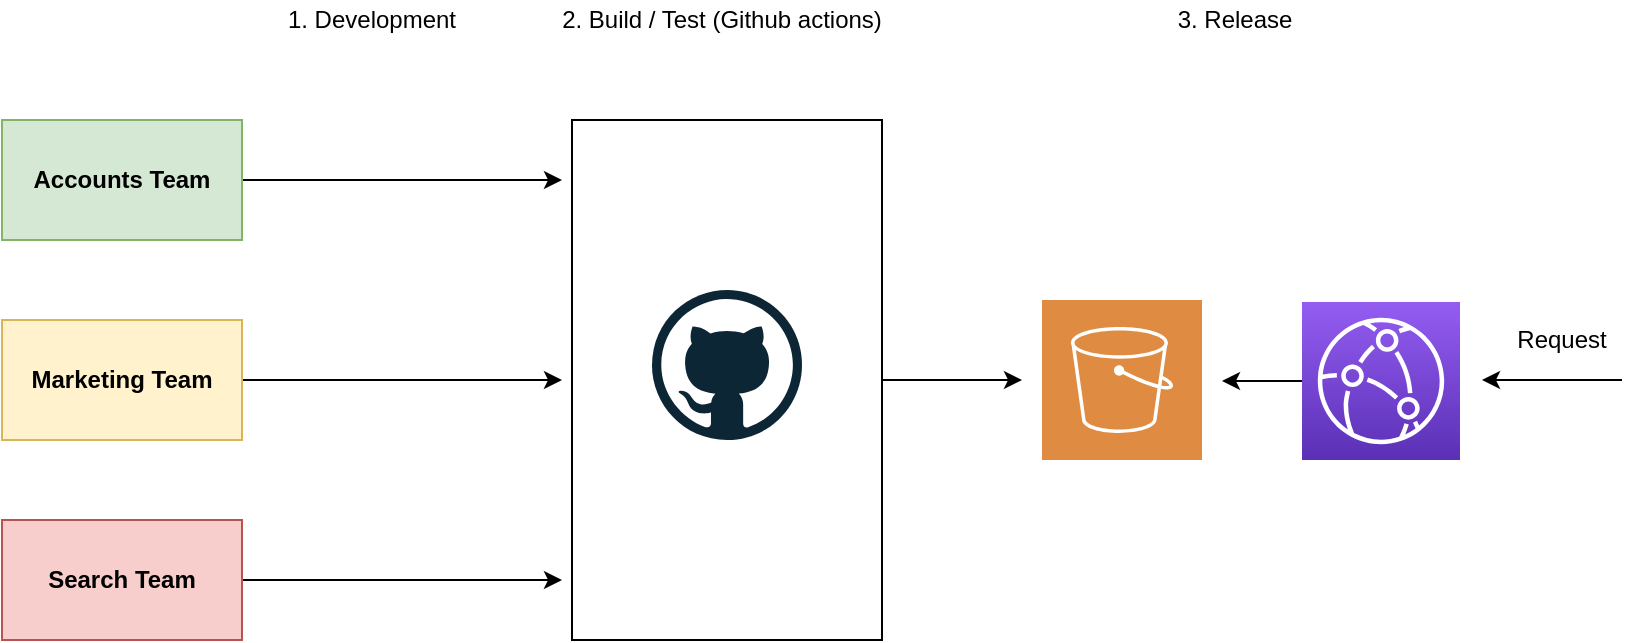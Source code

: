 <mxfile version="14.3.2" type="device"><diagram id="hWAG1gcbxYdh_Uhz63uS" name="Page-1"><mxGraphModel dx="927" dy="530" grid="1" gridSize="10" guides="1" tooltips="1" connect="1" arrows="1" fold="1" page="1" pageScale="1" pageWidth="850" pageHeight="1100" math="0" shadow="0"><root><mxCell id="0"/><mxCell id="1" parent="0"/><mxCell id="9B7PFRvDD_OYE26YelNq-6" style="edgeStyle=orthogonalEdgeStyle;rounded=0;orthogonalLoop=1;jettySize=auto;html=1;" edge="1" parent="1" source="9B7PFRvDD_OYE26YelNq-1"><mxGeometry relative="1" as="geometry"><mxPoint x="300" y="130" as="targetPoint"/></mxGeometry></mxCell><mxCell id="9B7PFRvDD_OYE26YelNq-1" value="Accounts Team" style="rounded=0;whiteSpace=wrap;html=1;fillColor=#d5e8d4;strokeColor=#82b366;fontStyle=1" vertex="1" parent="1"><mxGeometry x="20" y="100" width="120" height="60" as="geometry"/></mxCell><mxCell id="9B7PFRvDD_OYE26YelNq-7" style="edgeStyle=orthogonalEdgeStyle;rounded=0;orthogonalLoop=1;jettySize=auto;html=1;" edge="1" parent="1" source="9B7PFRvDD_OYE26YelNq-2"><mxGeometry relative="1" as="geometry"><mxPoint x="300" y="230" as="targetPoint"/></mxGeometry></mxCell><mxCell id="9B7PFRvDD_OYE26YelNq-2" value="Marketing Team" style="rounded=0;whiteSpace=wrap;html=1;fillColor=#fff2cc;strokeColor=#d6b656;fontStyle=1" vertex="1" parent="1"><mxGeometry x="20" y="200" width="120" height="60" as="geometry"/></mxCell><mxCell id="9B7PFRvDD_OYE26YelNq-8" style="edgeStyle=orthogonalEdgeStyle;rounded=0;orthogonalLoop=1;jettySize=auto;html=1;" edge="1" parent="1" source="9B7PFRvDD_OYE26YelNq-3"><mxGeometry relative="1" as="geometry"><mxPoint x="300" y="330" as="targetPoint"/></mxGeometry></mxCell><mxCell id="9B7PFRvDD_OYE26YelNq-3" value="Search Team" style="rounded=0;whiteSpace=wrap;html=1;fillColor=#f8cecc;strokeColor=#b85450;fontStyle=1" vertex="1" parent="1"><mxGeometry x="20" y="300" width="120" height="60" as="geometry"/></mxCell><mxCell id="9B7PFRvDD_OYE26YelNq-5" value="1. Development" style="text;html=1;strokeColor=none;fillColor=none;align=center;verticalAlign=middle;whiteSpace=wrap;rounded=0;" vertex="1" parent="1"><mxGeometry x="120" y="40" width="170" height="20" as="geometry"/></mxCell><mxCell id="9B7PFRvDD_OYE26YelNq-15" style="edgeStyle=orthogonalEdgeStyle;rounded=0;orthogonalLoop=1;jettySize=auto;html=1;" edge="1" parent="1" source="9B7PFRvDD_OYE26YelNq-9"><mxGeometry relative="1" as="geometry"><mxPoint x="530" y="230" as="targetPoint"/></mxGeometry></mxCell><mxCell id="9B7PFRvDD_OYE26YelNq-9" value="" style="rounded=0;whiteSpace=wrap;html=1;" vertex="1" parent="1"><mxGeometry x="305" y="100" width="155" height="260" as="geometry"/></mxCell><mxCell id="9B7PFRvDD_OYE26YelNq-10" value="" style="dashed=0;outlineConnect=0;html=1;align=center;labelPosition=center;verticalLabelPosition=bottom;verticalAlign=top;shape=mxgraph.weblogos.github" vertex="1" parent="1"><mxGeometry x="345" y="185" width="75" height="75" as="geometry"/></mxCell><mxCell id="9B7PFRvDD_OYE26YelNq-11" value="2. Build / Test (Github actions)" style="text;html=1;strokeColor=none;fillColor=none;align=center;verticalAlign=middle;whiteSpace=wrap;rounded=0;" vertex="1" parent="1"><mxGeometry x="290" y="40" width="180" height="20" as="geometry"/></mxCell><mxCell id="9B7PFRvDD_OYE26YelNq-13" value="3. Release" style="text;html=1;strokeColor=none;fillColor=none;align=center;verticalAlign=middle;whiteSpace=wrap;rounded=0;" vertex="1" parent="1"><mxGeometry x="524" y="40" width="225" height="20" as="geometry"/></mxCell><mxCell id="9B7PFRvDD_OYE26YelNq-14" value="" style="pointerEvents=1;shadow=0;dashed=0;html=1;strokeColor=none;fillColor=#DF8C42;labelPosition=center;verticalLabelPosition=bottom;verticalAlign=top;align=center;outlineConnect=0;shape=mxgraph.veeam2.aws_s3;" vertex="1" parent="1"><mxGeometry x="540" y="190" width="80" height="80" as="geometry"/></mxCell><mxCell id="9B7PFRvDD_OYE26YelNq-20" style="edgeStyle=orthogonalEdgeStyle;rounded=0;orthogonalLoop=1;jettySize=auto;html=1;" edge="1" parent="1" source="9B7PFRvDD_OYE26YelNq-16"><mxGeometry relative="1" as="geometry"><mxPoint x="630" y="230.5" as="targetPoint"/></mxGeometry></mxCell><mxCell id="9B7PFRvDD_OYE26YelNq-16" value="" style="points=[[0,0,0],[0.25,0,0],[0.5,0,0],[0.75,0,0],[1,0,0],[0,1,0],[0.25,1,0],[0.5,1,0],[0.75,1,0],[1,1,0],[0,0.25,0],[0,0.5,0],[0,0.75,0],[1,0.25,0],[1,0.5,0],[1,0.75,0]];outlineConnect=0;fontColor=#232F3E;gradientColor=#945DF2;gradientDirection=north;fillColor=#5A30B5;strokeColor=#ffffff;dashed=0;verticalLabelPosition=bottom;verticalAlign=top;align=center;html=1;fontSize=12;fontStyle=0;aspect=fixed;shape=mxgraph.aws4.resourceIcon;resIcon=mxgraph.aws4.cloudfront;" vertex="1" parent="1"><mxGeometry x="670" y="191" width="79" height="79" as="geometry"/></mxCell><mxCell id="9B7PFRvDD_OYE26YelNq-22" value="" style="endArrow=classic;html=1;" edge="1" parent="1"><mxGeometry width="50" height="50" relative="1" as="geometry"><mxPoint x="830" y="230" as="sourcePoint"/><mxPoint x="760" y="230" as="targetPoint"/></mxGeometry></mxCell><mxCell id="9B7PFRvDD_OYE26YelNq-23" value="Request" style="text;html=1;strokeColor=none;fillColor=none;align=center;verticalAlign=middle;whiteSpace=wrap;rounded=0;" vertex="1" parent="1"><mxGeometry x="780" y="200" width="40" height="20" as="geometry"/></mxCell></root></mxGraphModel></diagram></mxfile>